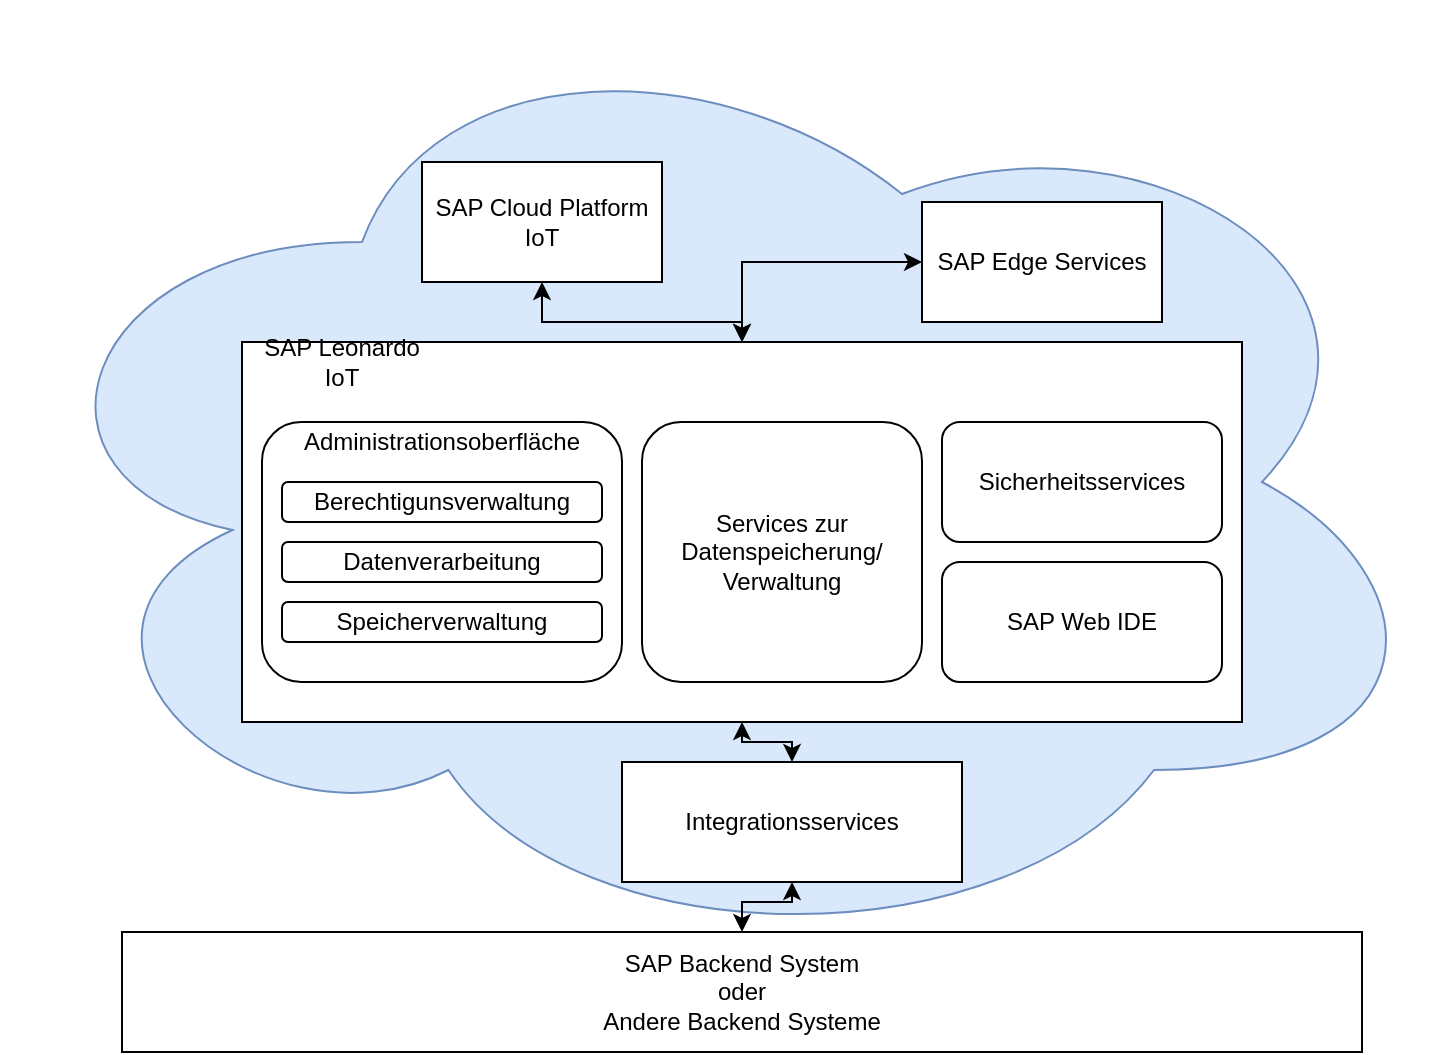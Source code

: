 <mxfile version="13.9.7" type="device"><diagram id="OtFm1dKrbexnzBcJcDkM" name="Page-1"><mxGraphModel dx="1422" dy="773" grid="1" gridSize="10" guides="1" tooltips="1" connect="1" arrows="1" fold="1" page="1" pageScale="1" pageWidth="827" pageHeight="1169" math="0" shadow="0"><root><mxCell id="0"/><mxCell id="1" parent="0"/><mxCell id="H-6RsSVnHr0gJiBJBNF3-1" value="" style="ellipse;shape=cloud;whiteSpace=wrap;html=1;fillColor=#dae8fc;strokeColor=#6c8ebf;" parent="1" vertex="1"><mxGeometry x="60" y="60" width="720" height="480" as="geometry"/></mxCell><mxCell id="H-6RsSVnHr0gJiBJBNF3-21" style="edgeStyle=orthogonalEdgeStyle;rounded=0;orthogonalLoop=1;jettySize=auto;html=1;exitX=0;exitY=0.5;exitDx=0;exitDy=0;entryX=0.5;entryY=0;entryDx=0;entryDy=0;startArrow=classic;startFill=1;" parent="1" source="H-6RsSVnHr0gJiBJBNF3-2" target="H-6RsSVnHr0gJiBJBNF3-6" edge="1"><mxGeometry relative="1" as="geometry"/></mxCell><mxCell id="H-6RsSVnHr0gJiBJBNF3-2" value="SAP Edge Services" style="rounded=0;whiteSpace=wrap;html=1;" parent="1" vertex="1"><mxGeometry x="520" y="160" width="120" height="60" as="geometry"/></mxCell><mxCell id="H-6RsSVnHr0gJiBJBNF3-20" style="edgeStyle=orthogonalEdgeStyle;rounded=0;orthogonalLoop=1;jettySize=auto;html=1;exitX=0.5;exitY=1;exitDx=0;exitDy=0;startArrow=classic;startFill=1;" parent="1" source="H-6RsSVnHr0gJiBJBNF3-3" target="H-6RsSVnHr0gJiBJBNF3-6" edge="1"><mxGeometry relative="1" as="geometry"><Array as="points"><mxPoint x="330" y="220"/><mxPoint x="430" y="220"/></Array></mxGeometry></mxCell><mxCell id="H-6RsSVnHr0gJiBJBNF3-3" value="SAP Cloud Platform IoT" style="rounded=0;whiteSpace=wrap;html=1;" parent="1" vertex="1"><mxGeometry x="270" y="140" width="120" height="60" as="geometry"/></mxCell><mxCell id="H-6RsSVnHr0gJiBJBNF3-25" style="edgeStyle=orthogonalEdgeStyle;rounded=0;orthogonalLoop=1;jettySize=auto;html=1;exitX=0.5;exitY=0;exitDx=0;exitDy=0;startArrow=classic;startFill=1;" parent="1" source="H-6RsSVnHr0gJiBJBNF3-5" target="H-6RsSVnHr0gJiBJBNF3-7" edge="1"><mxGeometry relative="1" as="geometry"><Array as="points"><mxPoint x="430" y="510"/><mxPoint x="455" y="510"/></Array></mxGeometry></mxCell><mxCell id="H-6RsSVnHr0gJiBJBNF3-5" value="&lt;div&gt;SAP Backend System &lt;br&gt;&lt;/div&gt;&lt;div&gt;oder&lt;/div&gt;&lt;div&gt;Andere Backend Systeme&lt;br&gt;&lt;/div&gt;" style="rounded=0;whiteSpace=wrap;html=1;" parent="1" vertex="1"><mxGeometry x="120" y="525" width="620" height="60" as="geometry"/></mxCell><mxCell id="H-6RsSVnHr0gJiBJBNF3-23" style="edgeStyle=orthogonalEdgeStyle;rounded=0;orthogonalLoop=1;jettySize=auto;html=1;exitX=0.5;exitY=1;exitDx=0;exitDy=0;entryX=0.5;entryY=0;entryDx=0;entryDy=0;startArrow=classic;startFill=1;" parent="1" source="H-6RsSVnHr0gJiBJBNF3-6" target="H-6RsSVnHr0gJiBJBNF3-7" edge="1"><mxGeometry relative="1" as="geometry"><Array as="points"><mxPoint x="430" y="430"/><mxPoint x="455" y="430"/></Array></mxGeometry></mxCell><mxCell id="H-6RsSVnHr0gJiBJBNF3-6" value="" style="rounded=0;whiteSpace=wrap;html=1;" parent="1" vertex="1"><mxGeometry x="180" y="230" width="500" height="190" as="geometry"/></mxCell><mxCell id="H-6RsSVnHr0gJiBJBNF3-7" value="Integrationsservices" style="rounded=0;whiteSpace=wrap;html=1;" parent="1" vertex="1"><mxGeometry x="370" y="440" width="170" height="60" as="geometry"/></mxCell><mxCell id="H-6RsSVnHr0gJiBJBNF3-8" value="SAP Leonardo IoT" style="text;html=1;strokeColor=none;fillColor=none;align=center;verticalAlign=middle;whiteSpace=wrap;rounded=0;" parent="1" vertex="1"><mxGeometry x="180" y="230" width="100" height="20" as="geometry"/></mxCell><mxCell id="H-6RsSVnHr0gJiBJBNF3-10" value="" style="rounded=1;whiteSpace=wrap;html=1;" parent="1" vertex="1"><mxGeometry x="190" y="270" width="180" height="130" as="geometry"/></mxCell><mxCell id="H-6RsSVnHr0gJiBJBNF3-11" value="&lt;div&gt;Services zur Datenspeicherung/&lt;/div&gt;&lt;div&gt;Verwaltung&lt;/div&gt;" style="rounded=1;whiteSpace=wrap;html=1;" parent="1" vertex="1"><mxGeometry x="380" y="270" width="140" height="130" as="geometry"/></mxCell><mxCell id="H-6RsSVnHr0gJiBJBNF3-12" value="Sicherheitsservices" style="rounded=1;whiteSpace=wrap;html=1;" parent="1" vertex="1"><mxGeometry x="530" y="270" width="140" height="60" as="geometry"/></mxCell><mxCell id="H-6RsSVnHr0gJiBJBNF3-13" value="SAP Web IDE" style="rounded=1;whiteSpace=wrap;html=1;" parent="1" vertex="1"><mxGeometry x="530" y="340" width="140" height="60" as="geometry"/></mxCell><mxCell id="H-6RsSVnHr0gJiBJBNF3-14" value="&lt;div&gt;Administrationsoberfläche&lt;br&gt;&lt;/div&gt;" style="text;html=1;strokeColor=none;fillColor=none;align=center;verticalAlign=middle;whiteSpace=wrap;rounded=0;" parent="1" vertex="1"><mxGeometry x="190" y="270" width="180" height="20" as="geometry"/></mxCell><mxCell id="H-6RsSVnHr0gJiBJBNF3-15" value="Berechtigunsverwaltung" style="rounded=1;whiteSpace=wrap;html=1;" parent="1" vertex="1"><mxGeometry x="200" y="300" width="160" height="20" as="geometry"/></mxCell><mxCell id="H-6RsSVnHr0gJiBJBNF3-16" value="Datenverarbeitung" style="rounded=1;whiteSpace=wrap;html=1;" parent="1" vertex="1"><mxGeometry x="200" y="330" width="160" height="20" as="geometry"/></mxCell><mxCell id="H-6RsSVnHr0gJiBJBNF3-17" value="Speicherverwaltung" style="rounded=1;whiteSpace=wrap;html=1;" parent="1" vertex="1"><mxGeometry x="200" y="360" width="160" height="20" as="geometry"/></mxCell></root></mxGraphModel></diagram></mxfile>